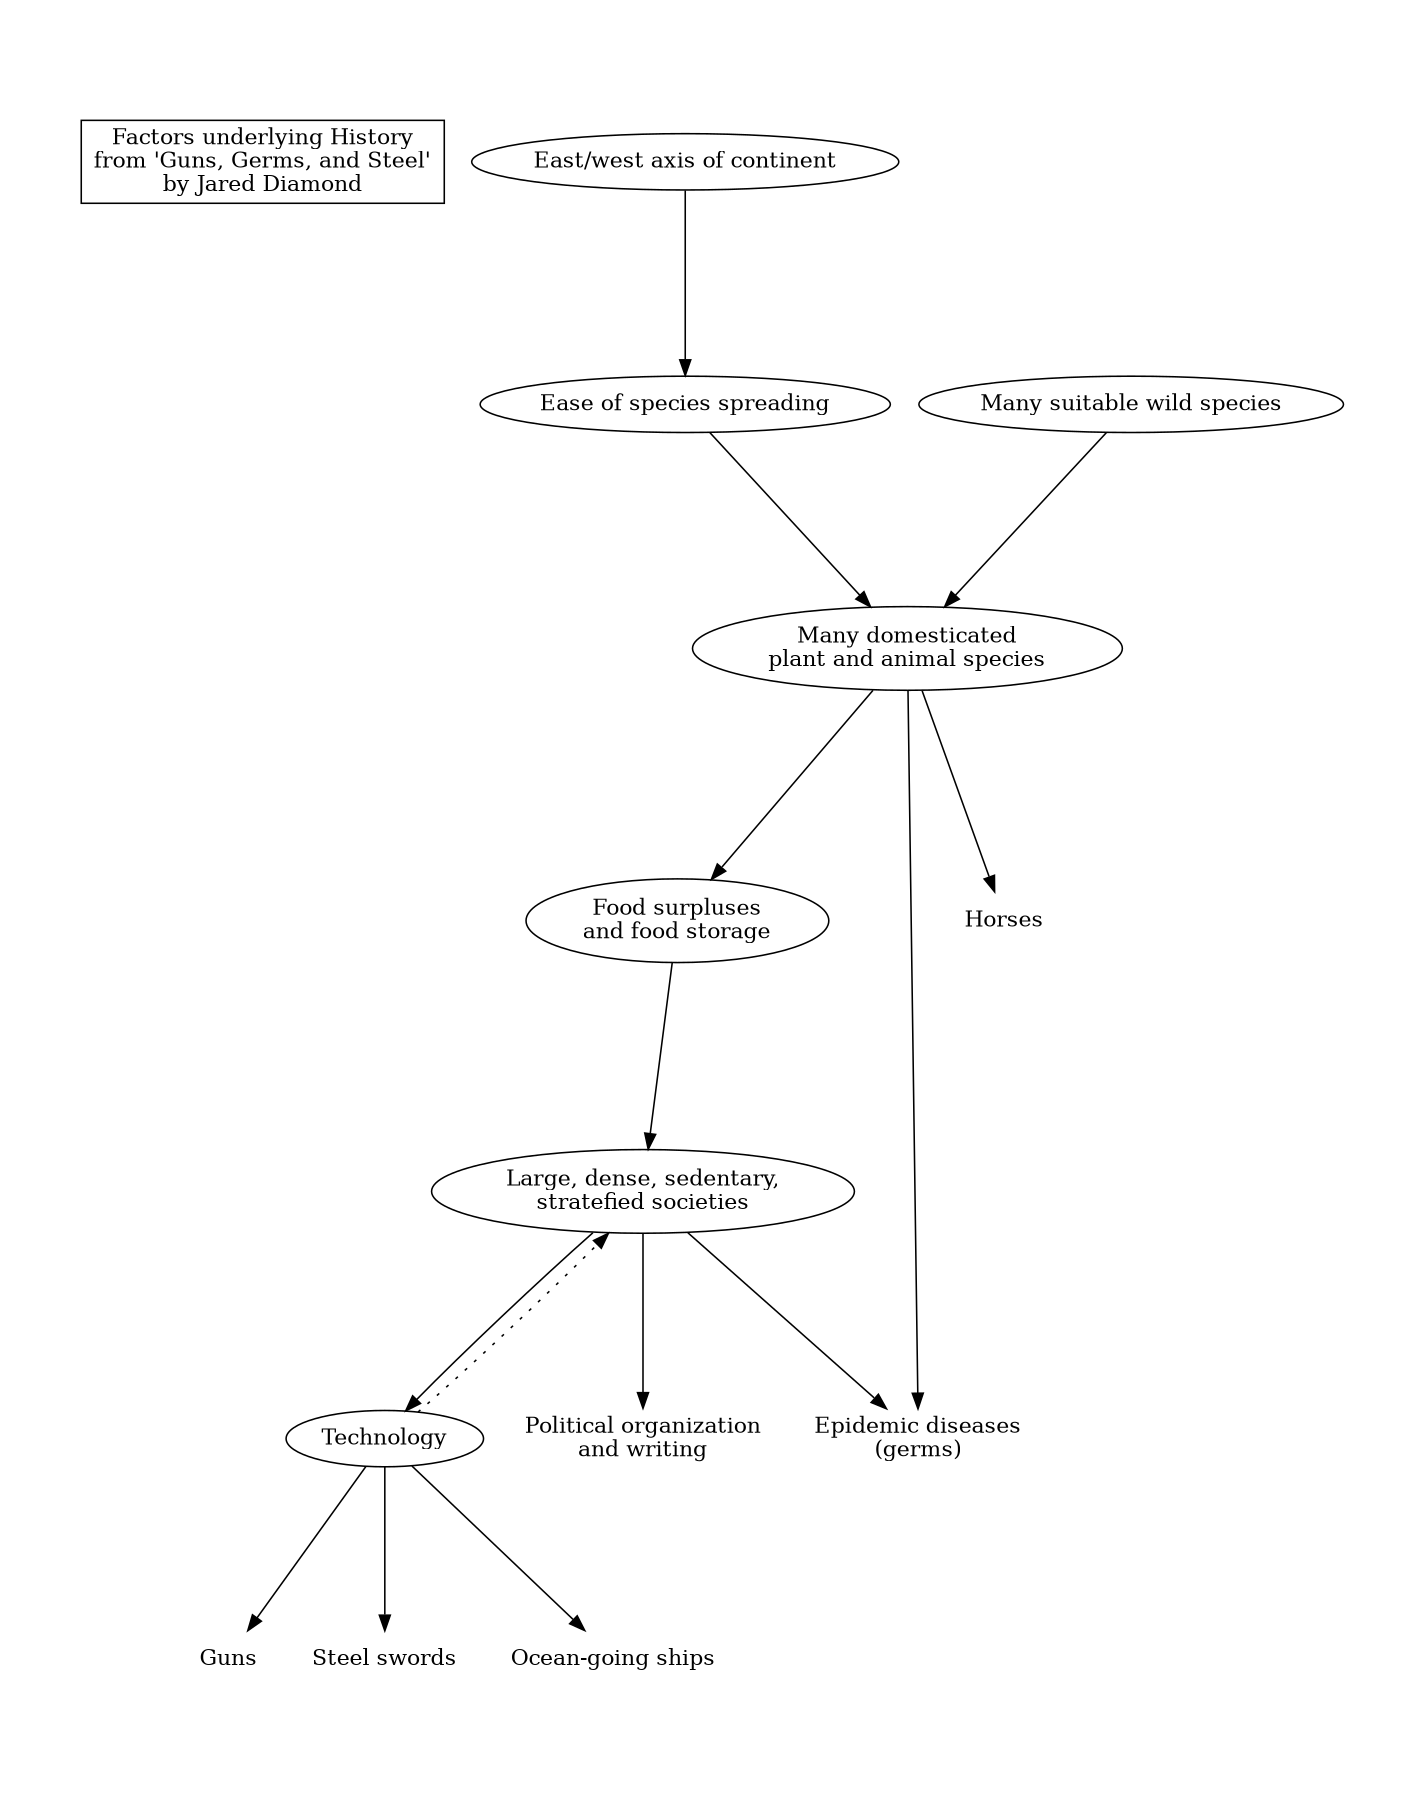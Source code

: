 // "Factors Underlying the Broadest Patterns of History" from
// "Guns, Germs, and Steel", figure 4.1.

// Different presentation of basic ideas from the book.

digraph world_history {

size="8.5,11"; // U.S. letter size
margin="0.5,0.5";
ratio="fill";

key [label="Factors underlying History\nfrom 'Guns, Germs, and Steel'\nby Jared Diamond" shape="box"]

axis [label="East/west axis of continent"]
spreading [label="Ease of species spreading"]
wild [label="Many suitable wild species"]
many [label="Many domesticated\nplant and animal species"]
surpluses [label="Food surpluses\nand food storage"]
societies [label="Large, dense, sedentary,\nstratefied societies"]
technology [label="Technology"]
guns [label="Guns" shape="none"]
steel [label="Steel swords" shape="none"]
ships [label="Ocean-going ships" shape="none"]
organization [label="Political organization\nand writing" shape="none"]
disease [label="Epidemic diseases\n(germs)" shape="none"]
horses [label="Horses" shape="none"]

// proximate [style=invisible]


axis->spreading
wild->many
spreading->many
many->surpluses
surpluses->societies
societies->technology
technology->societies [style=dotted]
technology->guns
technology->steel
technology->ships
societies->organization
many->disease
societies->disease

many->horses




}
